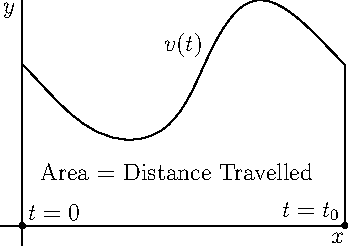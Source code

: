 size(6cm,0);
import graph;
xaxis("$x$");
yaxis("$y$");
draw((0,3){SE}..{E}(2,1.6){E}..{NE}(4,4){NE}..{SE}(6,3));
draw((6,3)--(6,0));
label("$v(t)$",(3,3),N);
dot("$t=0$",(0,0),NE);
dot("$t=t_0$",(6,0),NW);
label("Area = Distance Travelled",(0.2,1),E);
